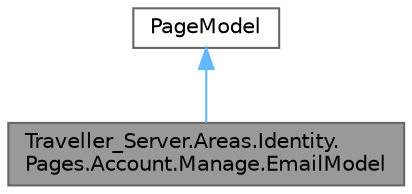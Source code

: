 digraph "Traveller_Server.Areas.Identity.Pages.Account.Manage.EmailModel"
{
 // LATEX_PDF_SIZE
  bgcolor="transparent";
  edge [fontname=Helvetica,fontsize=10,labelfontname=Helvetica,labelfontsize=10];
  node [fontname=Helvetica,fontsize=10,shape=box,height=0.2,width=0.4];
  Node1 [label="Traveller_Server.Areas.Identity.\lPages.Account.Manage.EmailModel",height=0.2,width=0.4,color="gray40", fillcolor="grey60", style="filled", fontcolor="black",tooltip=" "];
  Node2 -> Node1 [dir="back",color="steelblue1",style="solid"];
  Node2 [label="PageModel",height=0.2,width=0.4,color="gray40", fillcolor="white", style="filled",tooltip=" "];
}
